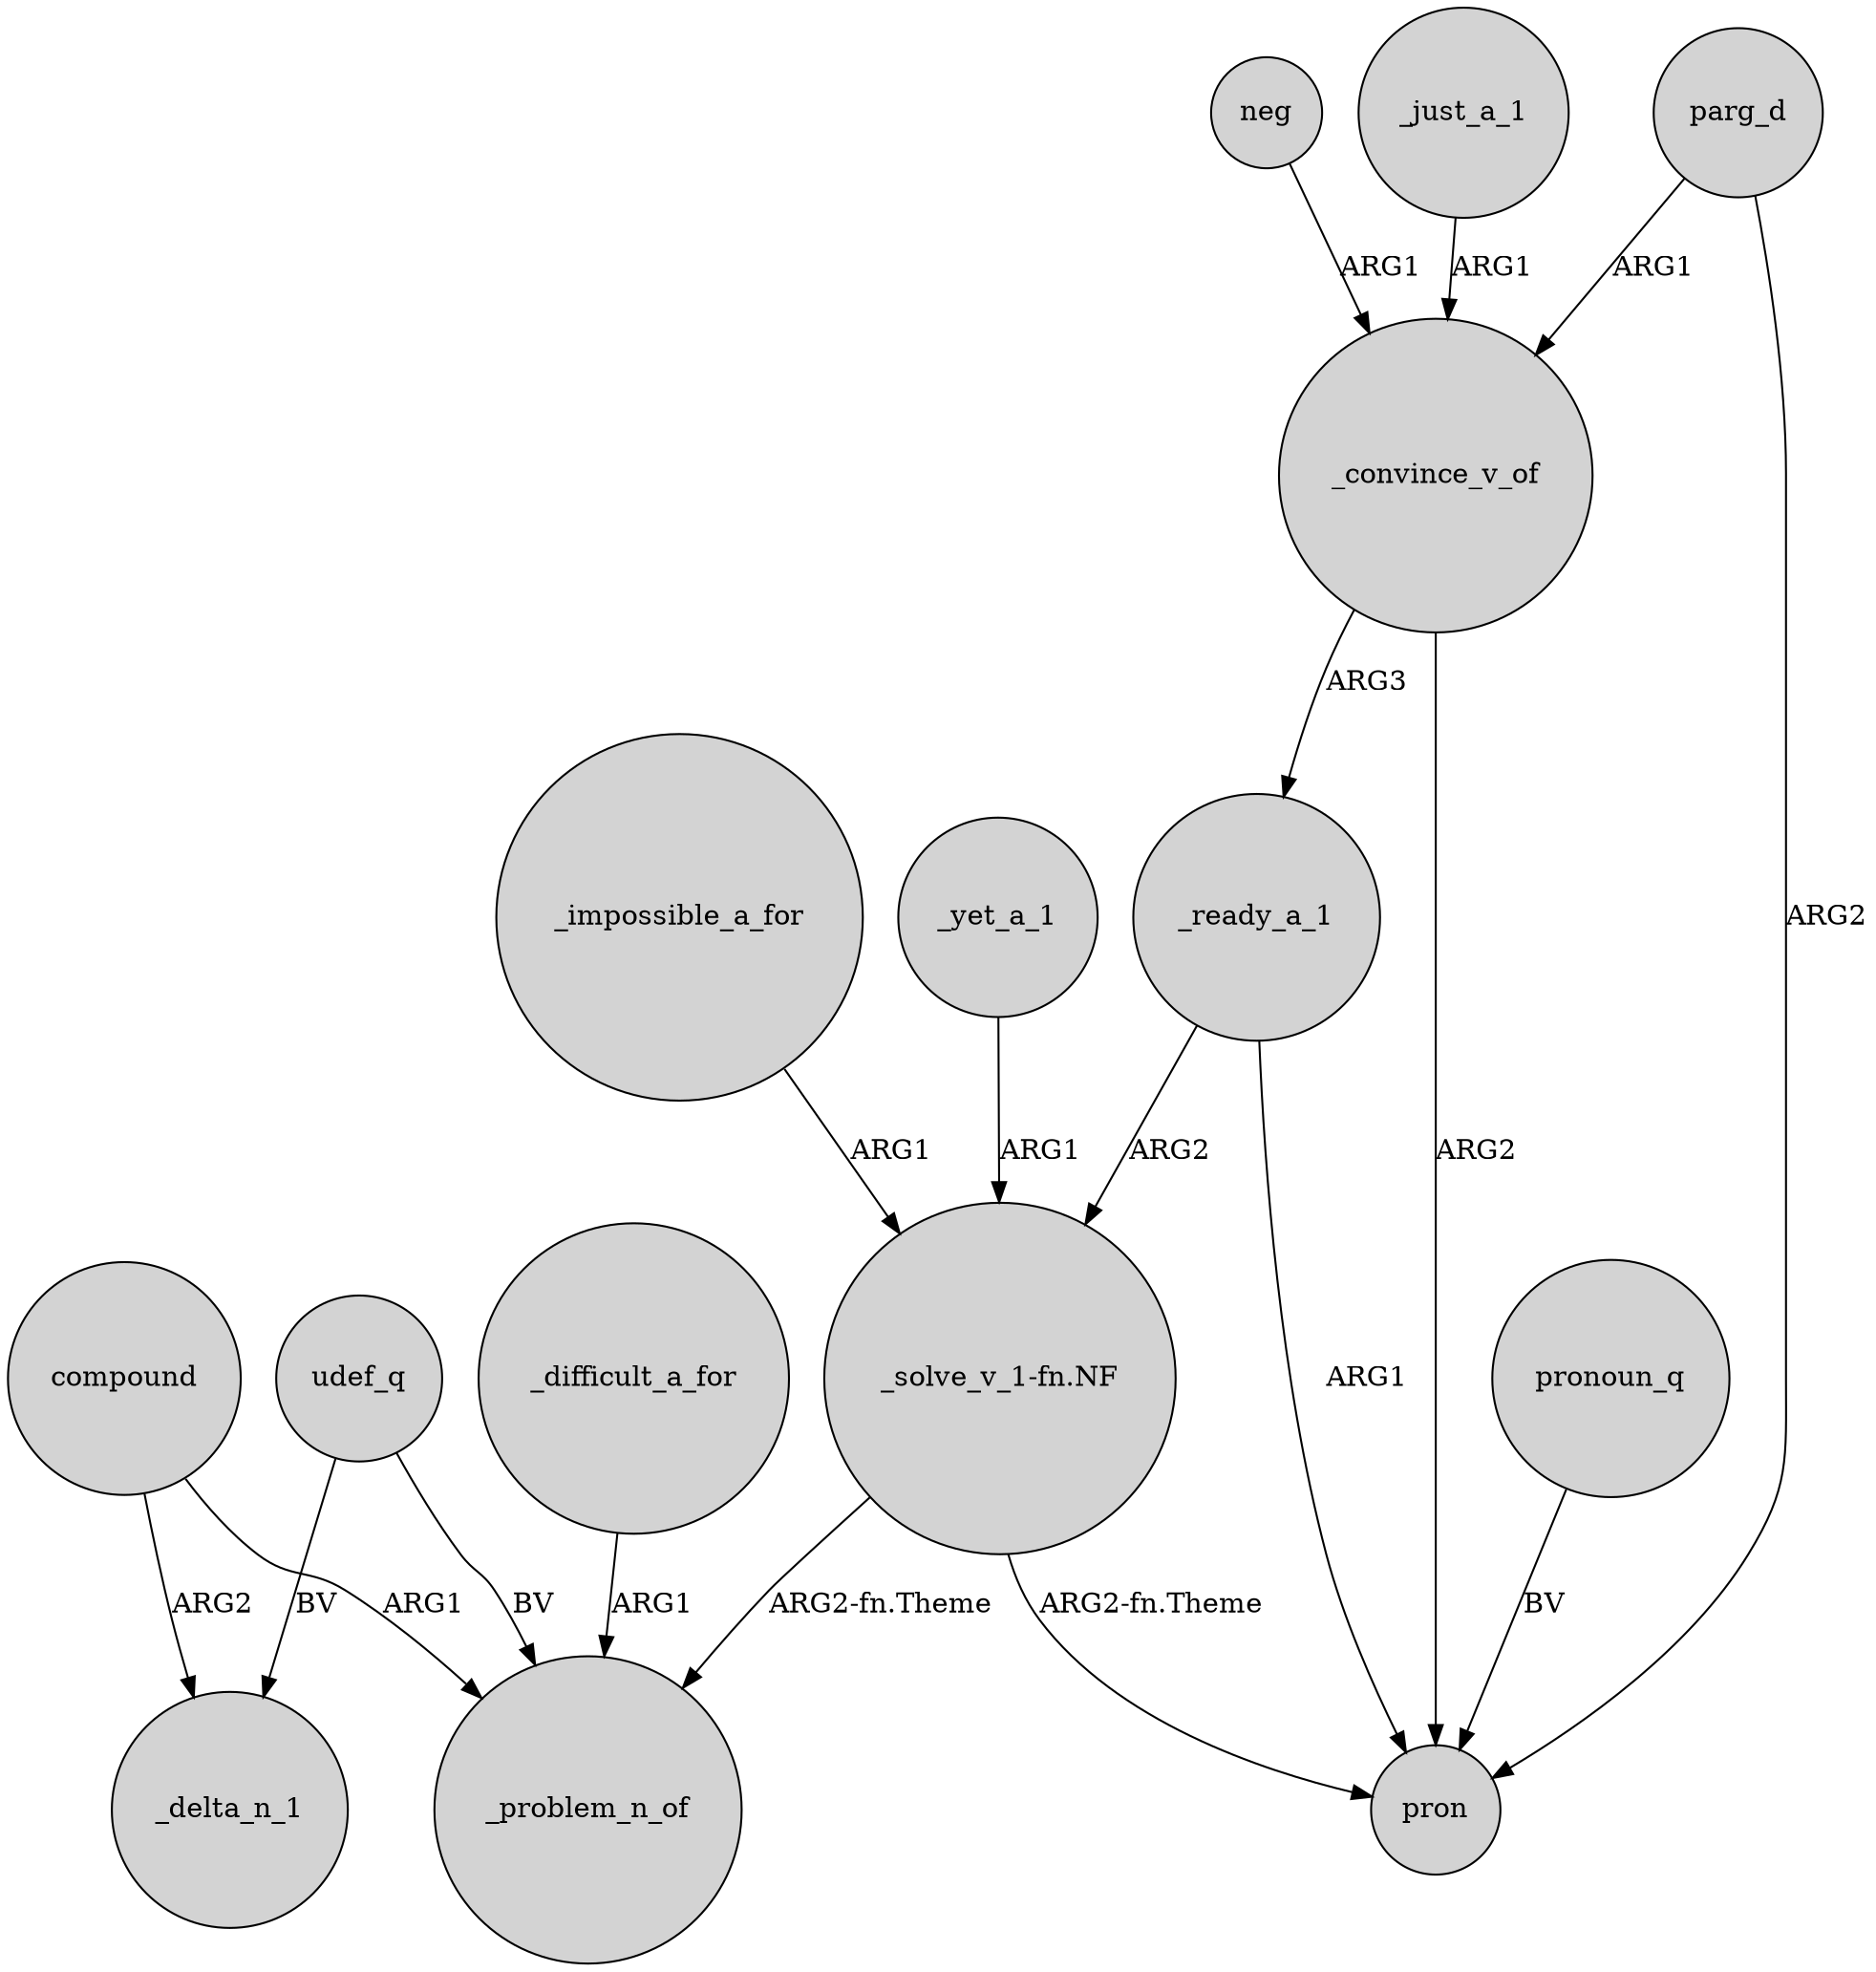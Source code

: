 digraph {
	node [shape=circle style=filled]
	_convince_v_of -> _ready_a_1 [label=ARG3]
	parg_d -> _convince_v_of [label=ARG1]
	compound -> _problem_n_of [label=ARG1]
	udef_q -> _problem_n_of [label=BV]
	"_solve_v_1-fn.NF" -> _problem_n_of [label="ARG2-fn.Theme"]
	neg -> _convince_v_of [label=ARG1]
	udef_q -> _delta_n_1 [label=BV]
	_difficult_a_for -> _problem_n_of [label=ARG1]
	_ready_a_1 -> pron [label=ARG1]
	_ready_a_1 -> "_solve_v_1-fn.NF" [label=ARG2]
	_impossible_a_for -> "_solve_v_1-fn.NF" [label=ARG1]
	_just_a_1 -> _convince_v_of [label=ARG1]
	_convince_v_of -> pron [label=ARG2]
	parg_d -> pron [label=ARG2]
	"_solve_v_1-fn.NF" -> pron [label="ARG2-fn.Theme"]
	_yet_a_1 -> "_solve_v_1-fn.NF" [label=ARG1]
	compound -> _delta_n_1 [label=ARG2]
	pronoun_q -> pron [label=BV]
}
